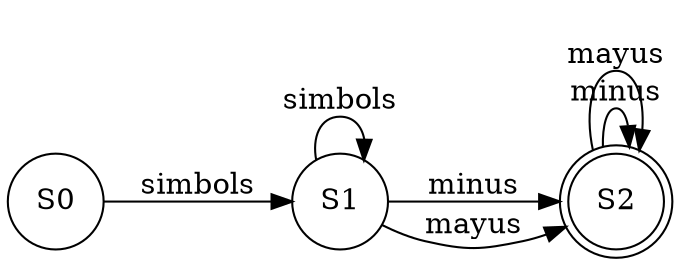 digraph grafica{
rankdir=LR;
forcelabels= true;
node [shape = circle];
S0 [label = "S0"];
S1 [label = "S1"];
S2 [label = "S2", shape = doublecircle];
S0->S1[label="simbols"]
S1->S1[label="simbols"]
S1->S2[label="minus"]
S1->S2[label="mayus"]
S2->S2[label="minus"]
S2->S2[label="mayus"]

}
